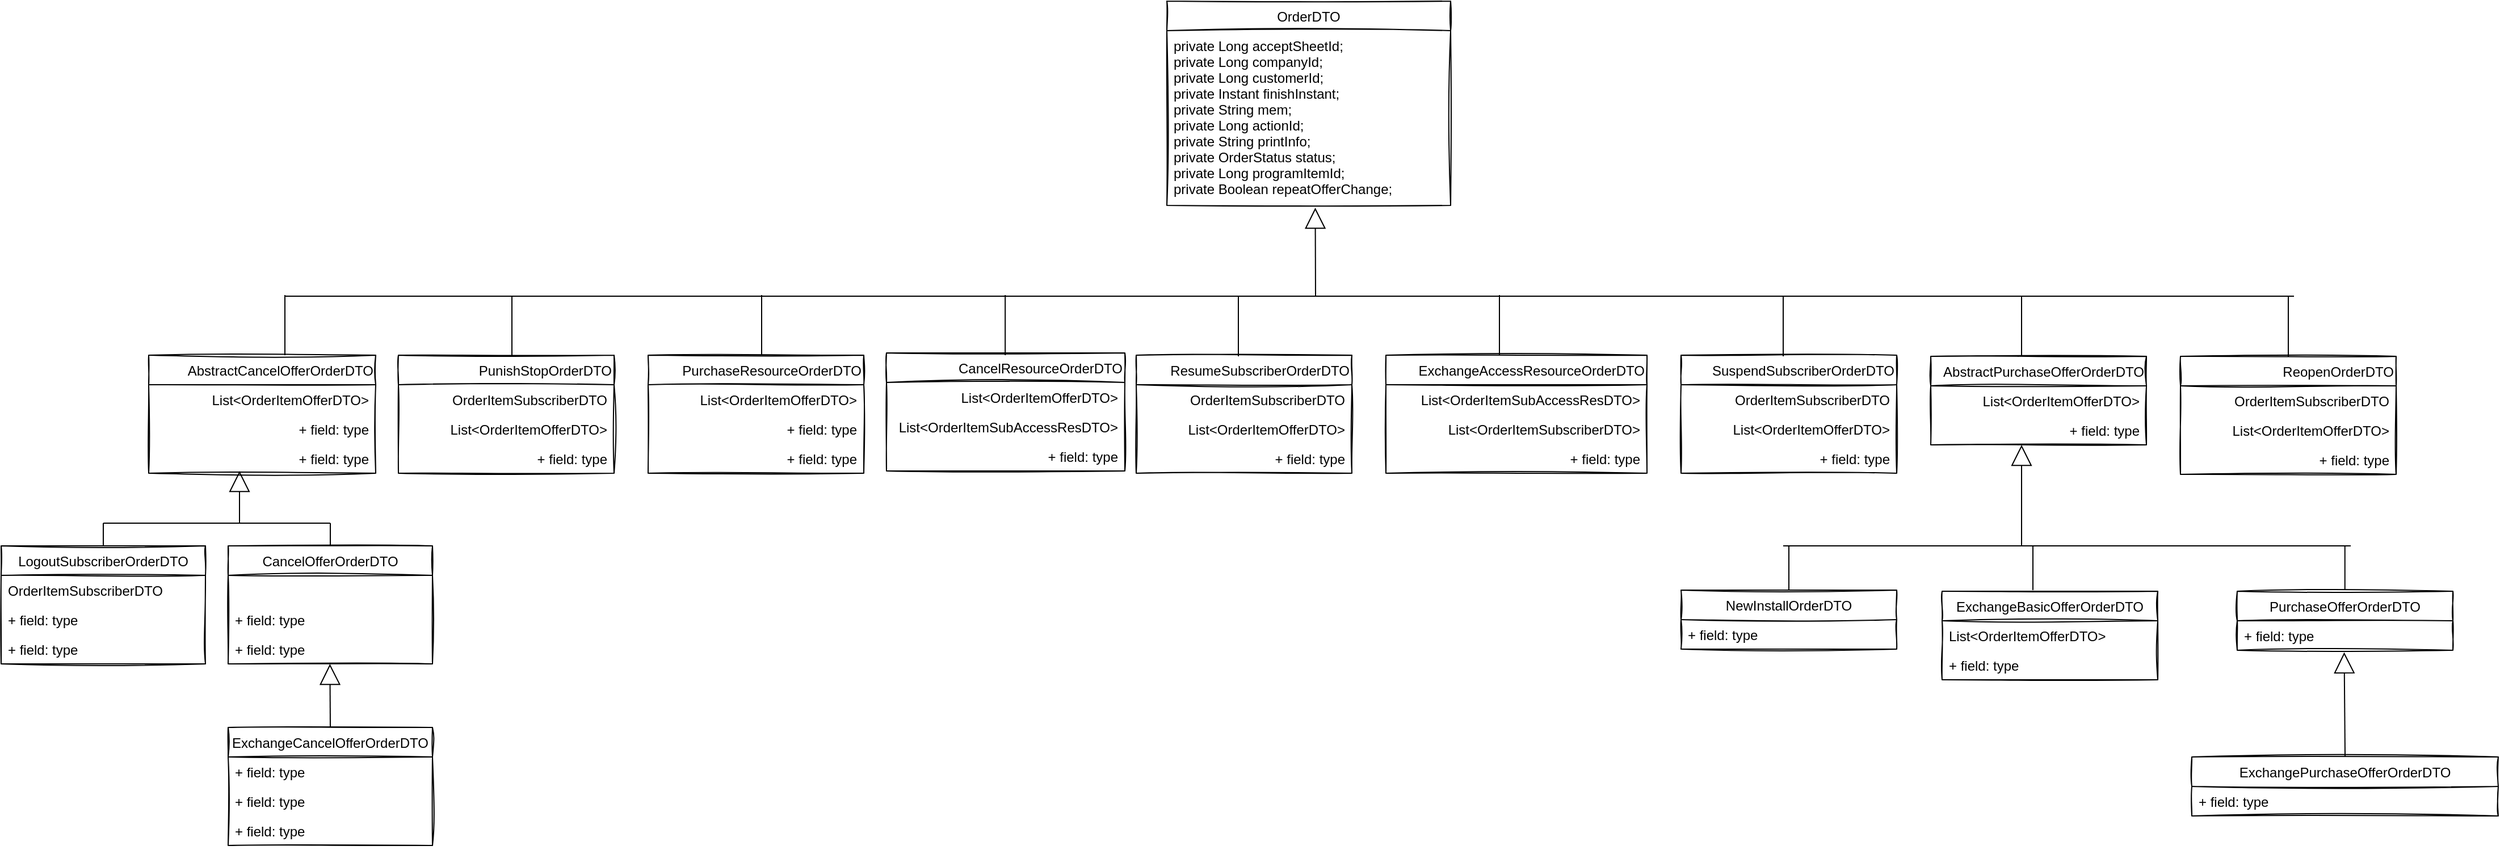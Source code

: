 <mxfile version="14.0.5" type="github">
  <diagram id="C5RBs43oDa-KdzZeNtuy" name="Page-1">
    <mxGraphModel dx="2221" dy="627" grid="1" gridSize="10" guides="1" tooltips="1" connect="1" arrows="1" fold="1" page="1" pageScale="1" pageWidth="827" pageHeight="1169" math="0" shadow="0">
      <root>
        <mxCell id="WIyWlLk6GJQsqaUBKTNV-0" />
        <mxCell id="WIyWlLk6GJQsqaUBKTNV-1" parent="WIyWlLk6GJQsqaUBKTNV-0" />
        <mxCell id="YeWuNCgCZ7l87NX-cv6t-28" value="AbstractCancelOfferOrderDTO" style="swimlane;fontStyle=0;childLayout=stackLayout;horizontal=1;startSize=26;horizontalStack=0;resizeParent=1;resizeParentMax=0;resizeLast=0;collapsible=1;marginBottom=0;fontColor=#000000;verticalAlign=middle;align=right;fillColor=none;glass=0;rounded=0;shadow=0;sketch=1;" vertex="1" parent="WIyWlLk6GJQsqaUBKTNV-1">
          <mxGeometry x="-320" y="352" width="200" height="104" as="geometry" />
        </mxCell>
        <mxCell id="YeWuNCgCZ7l87NX-cv6t-29" value="List&lt;OrderItemOfferDTO&gt;" style="text;strokeColor=none;align=right;verticalAlign=middle;spacingLeft=4;spacingRight=4;overflow=hidden;rotatable=0;points=[[0,0.5],[1,0.5]];portConstraint=eastwest;glass=0;rounded=0;shadow=0;sketch=1;" vertex="1" parent="YeWuNCgCZ7l87NX-cv6t-28">
          <mxGeometry y="26" width="200" height="26" as="geometry" />
        </mxCell>
        <mxCell id="YeWuNCgCZ7l87NX-cv6t-30" value="+ field: type" style="text;strokeColor=none;align=right;verticalAlign=middle;spacingLeft=4;spacingRight=4;overflow=hidden;rotatable=0;points=[[0,0.5],[1,0.5]];portConstraint=eastwest;glass=0;rounded=0;shadow=0;sketch=1;" vertex="1" parent="YeWuNCgCZ7l87NX-cv6t-28">
          <mxGeometry y="52" width="200" height="26" as="geometry" />
        </mxCell>
        <mxCell id="YeWuNCgCZ7l87NX-cv6t-31" value="+ field: type" style="text;strokeColor=none;align=right;verticalAlign=middle;spacingLeft=4;spacingRight=4;overflow=hidden;rotatable=0;points=[[0,0.5],[1,0.5]];portConstraint=eastwest;glass=0;rounded=0;shadow=0;sketch=1;" vertex="1" parent="YeWuNCgCZ7l87NX-cv6t-28">
          <mxGeometry y="78" width="200" height="26" as="geometry" />
        </mxCell>
        <mxCell id="YeWuNCgCZ7l87NX-cv6t-35" value="LogoutSubscriberOrderDTO" style="swimlane;fontStyle=0;childLayout=stackLayout;horizontal=1;startSize=26;fillColor=none;horizontalStack=0;resizeParent=1;resizeParentMax=0;resizeLast=0;collapsible=1;marginBottom=0;fontColor=#000000;sketch=1;" vertex="1" parent="WIyWlLk6GJQsqaUBKTNV-1">
          <mxGeometry x="-450" y="520" width="180" height="104" as="geometry" />
        </mxCell>
        <mxCell id="YeWuNCgCZ7l87NX-cv6t-36" value="OrderItemSubscriberDTO" style="text;strokeColor=none;fillColor=none;align=left;verticalAlign=top;spacingLeft=4;spacingRight=4;overflow=hidden;rotatable=0;points=[[0,0.5],[1,0.5]];portConstraint=eastwest;sketch=1;" vertex="1" parent="YeWuNCgCZ7l87NX-cv6t-35">
          <mxGeometry y="26" width="180" height="26" as="geometry" />
        </mxCell>
        <mxCell id="YeWuNCgCZ7l87NX-cv6t-37" value="+ field: type" style="text;strokeColor=none;fillColor=none;align=left;verticalAlign=top;spacingLeft=4;spacingRight=4;overflow=hidden;rotatable=0;points=[[0,0.5],[1,0.5]];portConstraint=eastwest;sketch=1;" vertex="1" parent="YeWuNCgCZ7l87NX-cv6t-35">
          <mxGeometry y="52" width="180" height="26" as="geometry" />
        </mxCell>
        <mxCell id="YeWuNCgCZ7l87NX-cv6t-38" value="+ field: type" style="text;strokeColor=none;fillColor=none;align=left;verticalAlign=top;spacingLeft=4;spacingRight=4;overflow=hidden;rotatable=0;points=[[0,0.5],[1,0.5]];portConstraint=eastwest;sketch=1;" vertex="1" parent="YeWuNCgCZ7l87NX-cv6t-35">
          <mxGeometry y="78" width="180" height="26" as="geometry" />
        </mxCell>
        <mxCell id="YeWuNCgCZ7l87NX-cv6t-41" value="ExchangeCancelOfferOrderDTO" style="swimlane;fontStyle=0;childLayout=stackLayout;horizontal=1;startSize=26;fillColor=none;horizontalStack=0;resizeParent=1;resizeParentMax=0;resizeLast=0;collapsible=1;marginBottom=0;fontColor=#000000;sketch=1;" vertex="1" parent="WIyWlLk6GJQsqaUBKTNV-1">
          <mxGeometry x="-250" y="680" width="180" height="104" as="geometry" />
        </mxCell>
        <mxCell id="YeWuNCgCZ7l87NX-cv6t-42" value="+ field: type" style="text;strokeColor=none;fillColor=none;align=left;verticalAlign=top;spacingLeft=4;spacingRight=4;overflow=hidden;rotatable=0;points=[[0,0.5],[1,0.5]];portConstraint=eastwest;sketch=1;" vertex="1" parent="YeWuNCgCZ7l87NX-cv6t-41">
          <mxGeometry y="26" width="180" height="26" as="geometry" />
        </mxCell>
        <mxCell id="YeWuNCgCZ7l87NX-cv6t-43" value="+ field: type" style="text;strokeColor=none;fillColor=none;align=left;verticalAlign=top;spacingLeft=4;spacingRight=4;overflow=hidden;rotatable=0;points=[[0,0.5],[1,0.5]];portConstraint=eastwest;sketch=1;" vertex="1" parent="YeWuNCgCZ7l87NX-cv6t-41">
          <mxGeometry y="52" width="180" height="26" as="geometry" />
        </mxCell>
        <mxCell id="YeWuNCgCZ7l87NX-cv6t-44" value="+ field: type" style="text;strokeColor=none;fillColor=none;align=left;verticalAlign=top;spacingLeft=4;spacingRight=4;overflow=hidden;rotatable=0;points=[[0,0.5],[1,0.5]];portConstraint=eastwest;sketch=1;" vertex="1" parent="YeWuNCgCZ7l87NX-cv6t-41">
          <mxGeometry y="78" width="180" height="26" as="geometry" />
        </mxCell>
        <mxCell id="YeWuNCgCZ7l87NX-cv6t-45" value="CancelOfferOrderDTO" style="swimlane;fontStyle=0;childLayout=stackLayout;horizontal=1;startSize=26;fillColor=none;horizontalStack=0;resizeParent=1;resizeParentMax=0;resizeLast=0;collapsible=1;marginBottom=0;fontColor=#000000;sketch=1;" vertex="1" parent="WIyWlLk6GJQsqaUBKTNV-1">
          <mxGeometry x="-250" y="520" width="180" height="104" as="geometry" />
        </mxCell>
        <mxCell id="YeWuNCgCZ7l87NX-cv6t-46" value=" " style="text;strokeColor=none;fillColor=none;align=left;verticalAlign=top;spacingLeft=4;spacingRight=4;overflow=hidden;rotatable=0;points=[[0,0.5],[1,0.5]];portConstraint=eastwest;sketch=1;" vertex="1" parent="YeWuNCgCZ7l87NX-cv6t-45">
          <mxGeometry y="26" width="180" height="26" as="geometry" />
        </mxCell>
        <mxCell id="YeWuNCgCZ7l87NX-cv6t-47" value="+ field: type" style="text;strokeColor=none;fillColor=none;align=left;verticalAlign=top;spacingLeft=4;spacingRight=4;overflow=hidden;rotatable=0;points=[[0,0.5],[1,0.5]];portConstraint=eastwest;sketch=1;" vertex="1" parent="YeWuNCgCZ7l87NX-cv6t-45">
          <mxGeometry y="52" width="180" height="26" as="geometry" />
        </mxCell>
        <mxCell id="YeWuNCgCZ7l87NX-cv6t-48" value="+ field: type" style="text;strokeColor=none;fillColor=none;align=left;verticalAlign=top;spacingLeft=4;spacingRight=4;overflow=hidden;rotatable=0;points=[[0,0.5],[1,0.5]];portConstraint=eastwest;sketch=1;" vertex="1" parent="YeWuNCgCZ7l87NX-cv6t-45">
          <mxGeometry y="78" width="180" height="26" as="geometry" />
        </mxCell>
        <mxCell id="YeWuNCgCZ7l87NX-cv6t-55" value="PurchaseResourceOrderDTO" style="swimlane;fontStyle=0;childLayout=stackLayout;horizontal=1;startSize=26;horizontalStack=0;resizeParent=1;resizeParentMax=0;resizeLast=0;collapsible=1;marginBottom=0;fontColor=#000000;verticalAlign=middle;align=right;fillColor=none;glass=0;rounded=0;shadow=0;sketch=1;" vertex="1" parent="WIyWlLk6GJQsqaUBKTNV-1">
          <mxGeometry x="120" y="352" width="190" height="104" as="geometry" />
        </mxCell>
        <mxCell id="YeWuNCgCZ7l87NX-cv6t-56" value="List&lt;OrderItemOfferDTO&gt;" style="text;strokeColor=none;align=right;verticalAlign=middle;spacingLeft=4;spacingRight=4;overflow=hidden;rotatable=0;points=[[0,0.5],[1,0.5]];portConstraint=eastwest;glass=0;rounded=0;shadow=0;sketch=1;" vertex="1" parent="YeWuNCgCZ7l87NX-cv6t-55">
          <mxGeometry y="26" width="190" height="26" as="geometry" />
        </mxCell>
        <mxCell id="YeWuNCgCZ7l87NX-cv6t-57" value="+ field: type" style="text;strokeColor=none;align=right;verticalAlign=middle;spacingLeft=4;spacingRight=4;overflow=hidden;rotatable=0;points=[[0,0.5],[1,0.5]];portConstraint=eastwest;glass=0;rounded=0;shadow=0;sketch=1;" vertex="1" parent="YeWuNCgCZ7l87NX-cv6t-55">
          <mxGeometry y="52" width="190" height="26" as="geometry" />
        </mxCell>
        <mxCell id="YeWuNCgCZ7l87NX-cv6t-58" value="+ field: type" style="text;strokeColor=none;align=right;verticalAlign=middle;spacingLeft=4;spacingRight=4;overflow=hidden;rotatable=0;points=[[0,0.5],[1,0.5]];portConstraint=eastwest;glass=0;rounded=0;shadow=0;sketch=1;" vertex="1" parent="YeWuNCgCZ7l87NX-cv6t-55">
          <mxGeometry y="78" width="190" height="26" as="geometry" />
        </mxCell>
        <mxCell id="YeWuNCgCZ7l87NX-cv6t-59" value="CancelResourceOrderDTO" style="swimlane;fontStyle=0;childLayout=stackLayout;horizontal=1;startSize=26;horizontalStack=0;resizeParent=1;resizeParentMax=0;resizeLast=0;collapsible=1;marginBottom=0;fontColor=#000000;verticalAlign=middle;align=right;fillColor=none;glass=0;rounded=0;shadow=0;sketch=1;" vertex="1" parent="WIyWlLk6GJQsqaUBKTNV-1">
          <mxGeometry x="330" y="350" width="210" height="104" as="geometry" />
        </mxCell>
        <mxCell id="YeWuNCgCZ7l87NX-cv6t-60" value="List&lt;OrderItemOfferDTO&gt;" style="text;strokeColor=none;align=right;verticalAlign=middle;spacingLeft=4;spacingRight=4;overflow=hidden;rotatable=0;points=[[0,0.5],[1,0.5]];portConstraint=eastwest;glass=0;rounded=0;shadow=0;sketch=1;" vertex="1" parent="YeWuNCgCZ7l87NX-cv6t-59">
          <mxGeometry y="26" width="210" height="26" as="geometry" />
        </mxCell>
        <mxCell id="YeWuNCgCZ7l87NX-cv6t-61" value="List&lt;OrderItemSubAccessResDTO&gt;" style="text;strokeColor=none;align=right;verticalAlign=middle;spacingLeft=4;spacingRight=4;overflow=hidden;rotatable=0;points=[[0,0.5],[1,0.5]];portConstraint=eastwest;glass=0;rounded=0;shadow=0;sketch=1;" vertex="1" parent="YeWuNCgCZ7l87NX-cv6t-59">
          <mxGeometry y="52" width="210" height="26" as="geometry" />
        </mxCell>
        <mxCell id="YeWuNCgCZ7l87NX-cv6t-62" value="+ field: type" style="text;strokeColor=none;align=right;verticalAlign=middle;spacingLeft=4;spacingRight=4;overflow=hidden;rotatable=0;points=[[0,0.5],[1,0.5]];portConstraint=eastwest;glass=0;rounded=0;shadow=0;sketch=1;" vertex="1" parent="YeWuNCgCZ7l87NX-cv6t-59">
          <mxGeometry y="78" width="210" height="26" as="geometry" />
        </mxCell>
        <mxCell id="YeWuNCgCZ7l87NX-cv6t-63" value="ResumeSubscriberOrderDTO" style="swimlane;fontStyle=0;childLayout=stackLayout;horizontal=1;startSize=26;horizontalStack=0;resizeParent=1;resizeParentMax=0;resizeLast=0;collapsible=1;marginBottom=0;fontColor=#000000;verticalAlign=middle;align=right;fillColor=none;glass=0;rounded=0;shadow=0;sketch=1;" vertex="1" parent="WIyWlLk6GJQsqaUBKTNV-1">
          <mxGeometry x="550" y="352" width="190" height="104" as="geometry" />
        </mxCell>
        <mxCell id="YeWuNCgCZ7l87NX-cv6t-64" value="OrderItemSubscriberDTO" style="text;strokeColor=none;align=right;verticalAlign=middle;spacingLeft=4;spacingRight=4;overflow=hidden;rotatable=0;points=[[0,0.5],[1,0.5]];portConstraint=eastwest;glass=0;rounded=0;shadow=0;sketch=1;" vertex="1" parent="YeWuNCgCZ7l87NX-cv6t-63">
          <mxGeometry y="26" width="190" height="26" as="geometry" />
        </mxCell>
        <mxCell id="YeWuNCgCZ7l87NX-cv6t-65" value="List&lt;OrderItemOfferDTO&gt;" style="text;strokeColor=none;align=right;verticalAlign=middle;spacingLeft=4;spacingRight=4;overflow=hidden;rotatable=0;points=[[0,0.5],[1,0.5]];portConstraint=eastwest;glass=0;rounded=0;shadow=0;sketch=1;" vertex="1" parent="YeWuNCgCZ7l87NX-cv6t-63">
          <mxGeometry y="52" width="190" height="26" as="geometry" />
        </mxCell>
        <mxCell id="YeWuNCgCZ7l87NX-cv6t-66" value="+ field: type" style="text;strokeColor=none;align=right;verticalAlign=middle;spacingLeft=4;spacingRight=4;overflow=hidden;rotatable=0;points=[[0,0.5],[1,0.5]];portConstraint=eastwest;glass=0;rounded=0;shadow=0;sketch=1;" vertex="1" parent="YeWuNCgCZ7l87NX-cv6t-63">
          <mxGeometry y="78" width="190" height="26" as="geometry" />
        </mxCell>
        <mxCell id="YeWuNCgCZ7l87NX-cv6t-67" value="ExchangeAccessResourceOrderDTO" style="swimlane;fontStyle=0;childLayout=stackLayout;horizontal=1;startSize=26;horizontalStack=0;resizeParent=1;resizeParentMax=0;resizeLast=0;collapsible=1;marginBottom=0;fontColor=#000000;verticalAlign=middle;align=right;fillColor=none;glass=0;rounded=0;shadow=0;sketch=1;" vertex="1" parent="WIyWlLk6GJQsqaUBKTNV-1">
          <mxGeometry x="770" y="352" width="230" height="104" as="geometry" />
        </mxCell>
        <mxCell id="YeWuNCgCZ7l87NX-cv6t-68" value="List&lt;OrderItemSubAccessResDTO&gt;" style="text;strokeColor=none;align=right;verticalAlign=middle;spacingLeft=4;spacingRight=4;overflow=hidden;rotatable=0;points=[[0,0.5],[1,0.5]];portConstraint=eastwest;glass=0;rounded=0;shadow=0;sketch=1;" vertex="1" parent="YeWuNCgCZ7l87NX-cv6t-67">
          <mxGeometry y="26" width="230" height="26" as="geometry" />
        </mxCell>
        <mxCell id="YeWuNCgCZ7l87NX-cv6t-69" value="List&lt;OrderItemSubscriberDTO&gt;" style="text;strokeColor=none;align=right;verticalAlign=middle;spacingLeft=4;spacingRight=4;overflow=hidden;rotatable=0;points=[[0,0.5],[1,0.5]];portConstraint=eastwest;glass=0;rounded=0;shadow=0;sketch=1;" vertex="1" parent="YeWuNCgCZ7l87NX-cv6t-67">
          <mxGeometry y="52" width="230" height="26" as="geometry" />
        </mxCell>
        <mxCell id="YeWuNCgCZ7l87NX-cv6t-70" value="+ field: type" style="text;strokeColor=none;align=right;verticalAlign=middle;spacingLeft=4;spacingRight=4;overflow=hidden;rotatable=0;points=[[0,0.5],[1,0.5]];portConstraint=eastwest;glass=0;rounded=0;shadow=0;sketch=1;" vertex="1" parent="YeWuNCgCZ7l87NX-cv6t-67">
          <mxGeometry y="78" width="230" height="26" as="geometry" />
        </mxCell>
        <mxCell id="YeWuNCgCZ7l87NX-cv6t-71" value="SuspendSubscriberOrderDTO" style="swimlane;fontStyle=0;childLayout=stackLayout;horizontal=1;startSize=26;horizontalStack=0;resizeParent=1;resizeParentMax=0;resizeLast=0;collapsible=1;marginBottom=0;fontColor=#000000;verticalAlign=middle;align=right;fillColor=none;glass=0;rounded=0;shadow=0;sketch=1;" vertex="1" parent="WIyWlLk6GJQsqaUBKTNV-1">
          <mxGeometry x="1030" y="352" width="190" height="104" as="geometry" />
        </mxCell>
        <mxCell id="YeWuNCgCZ7l87NX-cv6t-72" value="OrderItemSubscriberDTO" style="text;strokeColor=none;align=right;verticalAlign=middle;spacingLeft=4;spacingRight=4;overflow=hidden;rotatable=0;points=[[0,0.5],[1,0.5]];portConstraint=eastwest;glass=0;rounded=0;shadow=0;sketch=1;" vertex="1" parent="YeWuNCgCZ7l87NX-cv6t-71">
          <mxGeometry y="26" width="190" height="26" as="geometry" />
        </mxCell>
        <mxCell id="YeWuNCgCZ7l87NX-cv6t-73" value="List&lt;OrderItemOfferDTO&gt;" style="text;strokeColor=none;align=right;verticalAlign=middle;spacingLeft=4;spacingRight=4;overflow=hidden;rotatable=0;points=[[0,0.5],[1,0.5]];portConstraint=eastwest;glass=0;rounded=0;shadow=0;sketch=1;" vertex="1" parent="YeWuNCgCZ7l87NX-cv6t-71">
          <mxGeometry y="52" width="190" height="26" as="geometry" />
        </mxCell>
        <mxCell id="YeWuNCgCZ7l87NX-cv6t-74" value="+ field: type" style="text;strokeColor=none;align=right;verticalAlign=middle;spacingLeft=4;spacingRight=4;overflow=hidden;rotatable=0;points=[[0,0.5],[1,0.5]];portConstraint=eastwest;glass=0;rounded=0;shadow=0;sketch=1;" vertex="1" parent="YeWuNCgCZ7l87NX-cv6t-71">
          <mxGeometry y="78" width="190" height="26" as="geometry" />
        </mxCell>
        <mxCell id="YeWuNCgCZ7l87NX-cv6t-75" value="AbstractPurchaseOfferOrderDTO" style="swimlane;fontStyle=0;childLayout=stackLayout;horizontal=1;startSize=26;horizontalStack=0;resizeParent=1;resizeParentMax=0;resizeLast=0;collapsible=1;marginBottom=0;fontColor=#000000;verticalAlign=middle;align=right;fillColor=none;glass=0;rounded=0;shadow=0;sketch=1;" vertex="1" parent="WIyWlLk6GJQsqaUBKTNV-1">
          <mxGeometry x="1250" y="353" width="190" height="78" as="geometry" />
        </mxCell>
        <mxCell id="YeWuNCgCZ7l87NX-cv6t-76" value="List&lt;OrderItemOfferDTO&gt;" style="text;strokeColor=none;align=right;verticalAlign=middle;spacingLeft=4;spacingRight=4;overflow=hidden;rotatable=0;points=[[0,0.5],[1,0.5]];portConstraint=eastwest;glass=0;rounded=0;shadow=0;sketch=1;" vertex="1" parent="YeWuNCgCZ7l87NX-cv6t-75">
          <mxGeometry y="26" width="190" height="26" as="geometry" />
        </mxCell>
        <mxCell id="YeWuNCgCZ7l87NX-cv6t-78" value="+ field: type" style="text;strokeColor=none;align=right;verticalAlign=middle;spacingLeft=4;spacingRight=4;overflow=hidden;rotatable=0;points=[[0,0.5],[1,0.5]];portConstraint=eastwest;glass=0;rounded=0;shadow=0;sketch=1;" vertex="1" parent="YeWuNCgCZ7l87NX-cv6t-75">
          <mxGeometry y="52" width="190" height="26" as="geometry" />
        </mxCell>
        <mxCell id="YeWuNCgCZ7l87NX-cv6t-79" value="ReopenOrderDTO" style="swimlane;fontStyle=0;childLayout=stackLayout;horizontal=1;startSize=26;horizontalStack=0;resizeParent=1;resizeParentMax=0;resizeLast=0;collapsible=1;marginBottom=0;fontColor=#000000;verticalAlign=middle;align=right;fillColor=none;glass=0;rounded=0;shadow=0;sketch=1;" vertex="1" parent="WIyWlLk6GJQsqaUBKTNV-1">
          <mxGeometry x="1470" y="353" width="190" height="104" as="geometry" />
        </mxCell>
        <mxCell id="YeWuNCgCZ7l87NX-cv6t-80" value="OrderItemSubscriberDTO" style="text;strokeColor=none;align=right;verticalAlign=middle;spacingLeft=4;spacingRight=4;overflow=hidden;rotatable=0;points=[[0,0.5],[1,0.5]];portConstraint=eastwest;glass=0;rounded=0;shadow=0;sketch=1;" vertex="1" parent="YeWuNCgCZ7l87NX-cv6t-79">
          <mxGeometry y="26" width="190" height="26" as="geometry" />
        </mxCell>
        <mxCell id="YeWuNCgCZ7l87NX-cv6t-81" value="List&lt;OrderItemOfferDTO&gt;" style="text;strokeColor=none;align=right;verticalAlign=middle;spacingLeft=4;spacingRight=4;overflow=hidden;rotatable=0;points=[[0,0.5],[1,0.5]];portConstraint=eastwest;glass=0;rounded=0;shadow=0;sketch=1;" vertex="1" parent="YeWuNCgCZ7l87NX-cv6t-79">
          <mxGeometry y="52" width="190" height="26" as="geometry" />
        </mxCell>
        <mxCell id="YeWuNCgCZ7l87NX-cv6t-82" value="+ field: type" style="text;strokeColor=none;align=right;verticalAlign=middle;spacingLeft=4;spacingRight=4;overflow=hidden;rotatable=0;points=[[0,0.5],[1,0.5]];portConstraint=eastwest;glass=0;rounded=0;shadow=0;sketch=1;" vertex="1" parent="YeWuNCgCZ7l87NX-cv6t-79">
          <mxGeometry y="78" width="190" height="26" as="geometry" />
        </mxCell>
        <mxCell id="YeWuNCgCZ7l87NX-cv6t-83" value="NewInstallOrderDTO" style="swimlane;fontStyle=0;childLayout=stackLayout;horizontal=1;startSize=26;fillColor=none;horizontalStack=0;resizeParent=1;resizeParentMax=0;resizeLast=0;collapsible=1;marginBottom=0;fontColor=#000000;sketch=1;" vertex="1" parent="WIyWlLk6GJQsqaUBKTNV-1">
          <mxGeometry x="1030" y="559" width="190" height="52" as="geometry" />
        </mxCell>
        <mxCell id="YeWuNCgCZ7l87NX-cv6t-85" value="+ field: type" style="text;strokeColor=none;fillColor=none;align=left;verticalAlign=top;spacingLeft=4;spacingRight=4;overflow=hidden;rotatable=0;points=[[0,0.5],[1,0.5]];portConstraint=eastwest;sketch=1;" vertex="1" parent="YeWuNCgCZ7l87NX-cv6t-83">
          <mxGeometry y="26" width="190" height="26" as="geometry" />
        </mxCell>
        <mxCell id="YeWuNCgCZ7l87NX-cv6t-86" value="ExchangeBasicOfferOrderDTO" style="swimlane;fontStyle=0;childLayout=stackLayout;horizontal=1;startSize=26;fillColor=none;horizontalStack=0;resizeParent=1;resizeParentMax=0;resizeLast=0;collapsible=1;marginBottom=0;fontColor=#000000;sketch=1;" vertex="1" parent="WIyWlLk6GJQsqaUBKTNV-1">
          <mxGeometry x="1260" y="560" width="190" height="78" as="geometry" />
        </mxCell>
        <mxCell id="YeWuNCgCZ7l87NX-cv6t-87" value="List&lt;OrderItemOfferDTO&gt;" style="text;strokeColor=none;fillColor=none;align=left;verticalAlign=top;spacingLeft=4;spacingRight=4;overflow=hidden;rotatable=0;points=[[0,0.5],[1,0.5]];portConstraint=eastwest;sketch=1;" vertex="1" parent="YeWuNCgCZ7l87NX-cv6t-86">
          <mxGeometry y="26" width="190" height="26" as="geometry" />
        </mxCell>
        <mxCell id="YeWuNCgCZ7l87NX-cv6t-88" value="+ field: type" style="text;strokeColor=none;fillColor=none;align=left;verticalAlign=top;spacingLeft=4;spacingRight=4;overflow=hidden;rotatable=0;points=[[0,0.5],[1,0.5]];portConstraint=eastwest;sketch=1;" vertex="1" parent="YeWuNCgCZ7l87NX-cv6t-86">
          <mxGeometry y="52" width="190" height="26" as="geometry" />
        </mxCell>
        <mxCell id="YeWuNCgCZ7l87NX-cv6t-89" value="PurchaseOfferOrderDTO" style="swimlane;fontStyle=0;childLayout=stackLayout;horizontal=1;startSize=26;fillColor=none;horizontalStack=0;resizeParent=1;resizeParentMax=0;resizeLast=0;collapsible=1;marginBottom=0;fontColor=#000000;sketch=1;" vertex="1" parent="WIyWlLk6GJQsqaUBKTNV-1">
          <mxGeometry x="1520" y="560" width="190" height="52" as="geometry" />
        </mxCell>
        <mxCell id="YeWuNCgCZ7l87NX-cv6t-91" value="+ field: type" style="text;strokeColor=none;fillColor=none;align=left;verticalAlign=top;spacingLeft=4;spacingRight=4;overflow=hidden;rotatable=0;points=[[0,0.5],[1,0.5]];portConstraint=eastwest;sketch=1;" vertex="1" parent="YeWuNCgCZ7l87NX-cv6t-89">
          <mxGeometry y="26" width="190" height="26" as="geometry" />
        </mxCell>
        <mxCell id="YeWuNCgCZ7l87NX-cv6t-92" value="ExchangePurchaseOfferOrderDTO" style="swimlane;fontStyle=0;childLayout=stackLayout;horizontal=1;startSize=26;fillColor=none;horizontalStack=0;resizeParent=1;resizeParentMax=0;resizeLast=0;collapsible=1;marginBottom=0;fontColor=#000000;sketch=1;" vertex="1" parent="WIyWlLk6GJQsqaUBKTNV-1">
          <mxGeometry x="1480" y="706" width="270" height="52" as="geometry" />
        </mxCell>
        <mxCell id="YeWuNCgCZ7l87NX-cv6t-93" value="+ field: type" style="text;strokeColor=none;fillColor=none;align=left;verticalAlign=top;spacingLeft=4;spacingRight=4;overflow=hidden;rotatable=0;points=[[0,0.5],[1,0.5]];portConstraint=eastwest;sketch=1;" vertex="1" parent="YeWuNCgCZ7l87NX-cv6t-92">
          <mxGeometry y="26" width="270" height="26" as="geometry" />
        </mxCell>
        <mxCell id="YeWuNCgCZ7l87NX-cv6t-94" value="PunishStopOrderDTO" style="swimlane;fontStyle=0;childLayout=stackLayout;horizontal=1;startSize=26;horizontalStack=0;resizeParent=1;resizeParentMax=0;resizeLast=0;collapsible=1;marginBottom=0;fontColor=#000000;verticalAlign=middle;align=right;fillColor=none;glass=0;rounded=0;shadow=0;sketch=1;" vertex="1" parent="WIyWlLk6GJQsqaUBKTNV-1">
          <mxGeometry x="-100" y="352" width="190" height="104" as="geometry" />
        </mxCell>
        <mxCell id="YeWuNCgCZ7l87NX-cv6t-95" value="OrderItemSubscriberDTO" style="text;strokeColor=none;align=right;verticalAlign=middle;spacingLeft=4;spacingRight=4;overflow=hidden;rotatable=0;points=[[0,0.5],[1,0.5]];portConstraint=eastwest;glass=0;rounded=0;shadow=0;sketch=1;" vertex="1" parent="YeWuNCgCZ7l87NX-cv6t-94">
          <mxGeometry y="26" width="190" height="26" as="geometry" />
        </mxCell>
        <mxCell id="YeWuNCgCZ7l87NX-cv6t-96" value="List&lt;OrderItemOfferDTO&gt;" style="text;strokeColor=none;align=right;verticalAlign=middle;spacingLeft=4;spacingRight=4;overflow=hidden;rotatable=0;points=[[0,0.5],[1,0.5]];portConstraint=eastwest;glass=0;rounded=0;shadow=0;sketch=1;" vertex="1" parent="YeWuNCgCZ7l87NX-cv6t-94">
          <mxGeometry y="52" width="190" height="26" as="geometry" />
        </mxCell>
        <mxCell id="YeWuNCgCZ7l87NX-cv6t-97" value="+ field: type" style="text;strokeColor=none;align=right;verticalAlign=middle;spacingLeft=4;spacingRight=4;overflow=hidden;rotatable=0;points=[[0,0.5],[1,0.5]];portConstraint=eastwest;glass=0;rounded=0;shadow=0;sketch=1;" vertex="1" parent="YeWuNCgCZ7l87NX-cv6t-94">
          <mxGeometry y="78" width="190" height="26" as="geometry" />
        </mxCell>
        <mxCell id="YeWuNCgCZ7l87NX-cv6t-98" value="OrderDTO" style="swimlane;fontStyle=0;childLayout=stackLayout;horizontal=1;startSize=26;fillColor=none;horizontalStack=0;resizeParent=1;resizeParentMax=0;resizeLast=0;collapsible=1;marginBottom=0;fontColor=#000000;sketch=1;shadow=0;rounded=0;glass=0;" vertex="1" parent="WIyWlLk6GJQsqaUBKTNV-1">
          <mxGeometry x="577" y="40" width="250" height="180" as="geometry" />
        </mxCell>
        <mxCell id="YeWuNCgCZ7l87NX-cv6t-99" value="private Long acceptSheetId;&#xa;private Long companyId;&#xa;private Long customerId;&#xa;private Instant finishInstant;&#xa;private String mem;&#xa;private Long actionId;&#xa;private String printInfo;&#xa;private OrderStatus status;&#xa;private Long programItemId;&#xa;private Boolean repeatOfferChange;" style="text;strokeColor=none;fillColor=none;align=left;verticalAlign=top;spacingLeft=4;spacingRight=4;overflow=hidden;rotatable=0;points=[[0,0.5],[1,0.5]];portConstraint=eastwest;sketch=1;shadow=0;rounded=0;glass=0;" vertex="1" parent="YeWuNCgCZ7l87NX-cv6t-98">
          <mxGeometry y="26" width="250" height="154" as="geometry" />
        </mxCell>
        <mxCell id="YeWuNCgCZ7l87NX-cv6t-105" value="" style="endArrow=none;html=1;shadow=0;" edge="1" parent="WIyWlLk6GJQsqaUBKTNV-1">
          <mxGeometry width="50" height="50" relative="1" as="geometry">
            <mxPoint x="-200" y="300" as="sourcePoint" />
            <mxPoint x="1570" y="300" as="targetPoint" />
          </mxGeometry>
        </mxCell>
        <mxCell id="YeWuNCgCZ7l87NX-cv6t-106" value="" style="endArrow=none;html=1;shadow=0;exitX=0.5;exitY=0;exitDx=0;exitDy=0;" edge="1" parent="WIyWlLk6GJQsqaUBKTNV-1" source="YeWuNCgCZ7l87NX-cv6t-79">
          <mxGeometry width="50" height="50" relative="1" as="geometry">
            <mxPoint x="980" y="470" as="sourcePoint" />
            <mxPoint x="1565" y="300" as="targetPoint" />
            <Array as="points">
              <mxPoint x="1565" y="310" />
            </Array>
          </mxGeometry>
        </mxCell>
        <mxCell id="YeWuNCgCZ7l87NX-cv6t-108" value="" style="endArrow=none;html=1;shadow=0;exitX=0.5;exitY=0;exitDx=0;exitDy=0;" edge="1" parent="WIyWlLk6GJQsqaUBKTNV-1">
          <mxGeometry width="50" height="50" relative="1" as="geometry">
            <mxPoint x="1330" y="353" as="sourcePoint" />
            <mxPoint x="1330" y="300" as="targetPoint" />
            <Array as="points">
              <mxPoint x="1330" y="310" />
            </Array>
          </mxGeometry>
        </mxCell>
        <mxCell id="YeWuNCgCZ7l87NX-cv6t-109" value="" style="endArrow=none;html=1;shadow=0;exitX=0.5;exitY=0;exitDx=0;exitDy=0;" edge="1" parent="WIyWlLk6GJQsqaUBKTNV-1">
          <mxGeometry width="50" height="50" relative="1" as="geometry">
            <mxPoint x="1120" y="353" as="sourcePoint" />
            <mxPoint x="1120" y="300" as="targetPoint" />
            <Array as="points">
              <mxPoint x="1120" y="310" />
            </Array>
          </mxGeometry>
        </mxCell>
        <mxCell id="YeWuNCgCZ7l87NX-cv6t-110" value="" style="endArrow=none;html=1;shadow=0;exitX=0.5;exitY=0;exitDx=0;exitDy=0;" edge="1" parent="WIyWlLk6GJQsqaUBKTNV-1">
          <mxGeometry width="50" height="50" relative="1" as="geometry">
            <mxPoint x="870" y="352" as="sourcePoint" />
            <mxPoint x="870" y="299" as="targetPoint" />
            <Array as="points">
              <mxPoint x="870" y="309" />
            </Array>
          </mxGeometry>
        </mxCell>
        <mxCell id="YeWuNCgCZ7l87NX-cv6t-111" value="" style="endArrow=none;html=1;shadow=0;exitX=0.5;exitY=0;exitDx=0;exitDy=0;" edge="1" parent="WIyWlLk6GJQsqaUBKTNV-1">
          <mxGeometry width="50" height="50" relative="1" as="geometry">
            <mxPoint x="640" y="353" as="sourcePoint" />
            <mxPoint x="640" y="300" as="targetPoint" />
            <Array as="points">
              <mxPoint x="640" y="310" />
            </Array>
          </mxGeometry>
        </mxCell>
        <mxCell id="YeWuNCgCZ7l87NX-cv6t-112" value="" style="endArrow=none;html=1;shadow=0;exitX=0.5;exitY=0;exitDx=0;exitDy=0;" edge="1" parent="WIyWlLk6GJQsqaUBKTNV-1">
          <mxGeometry width="50" height="50" relative="1" as="geometry">
            <mxPoint x="434.58" y="352" as="sourcePoint" />
            <mxPoint x="434.58" y="299" as="targetPoint" />
            <Array as="points">
              <mxPoint x="434.58" y="309" />
            </Array>
          </mxGeometry>
        </mxCell>
        <mxCell id="YeWuNCgCZ7l87NX-cv6t-113" value="" style="endArrow=none;html=1;shadow=0;exitX=0.5;exitY=0;exitDx=0;exitDy=0;" edge="1" parent="WIyWlLk6GJQsqaUBKTNV-1">
          <mxGeometry width="50" height="50" relative="1" as="geometry">
            <mxPoint x="220" y="352" as="sourcePoint" />
            <mxPoint x="220" y="299" as="targetPoint" />
            <Array as="points">
              <mxPoint x="220" y="309" />
            </Array>
          </mxGeometry>
        </mxCell>
        <mxCell id="YeWuNCgCZ7l87NX-cv6t-114" value="" style="endArrow=none;html=1;shadow=0;exitX=0.5;exitY=0;exitDx=0;exitDy=0;" edge="1" parent="WIyWlLk6GJQsqaUBKTNV-1">
          <mxGeometry width="50" height="50" relative="1" as="geometry">
            <mxPoint y="353" as="sourcePoint" />
            <mxPoint y="300" as="targetPoint" />
            <Array as="points">
              <mxPoint y="310" />
            </Array>
          </mxGeometry>
        </mxCell>
        <mxCell id="YeWuNCgCZ7l87NX-cv6t-115" value="" style="endArrow=none;html=1;shadow=0;exitX=0.5;exitY=0;exitDx=0;exitDy=0;" edge="1" parent="WIyWlLk6GJQsqaUBKTNV-1">
          <mxGeometry width="50" height="50" relative="1" as="geometry">
            <mxPoint x="-200" y="352" as="sourcePoint" />
            <mxPoint x="-200" y="299" as="targetPoint" />
            <Array as="points">
              <mxPoint x="-200" y="309" />
            </Array>
          </mxGeometry>
        </mxCell>
        <mxCell id="YeWuNCgCZ7l87NX-cv6t-117" value="" style="endArrow=block;endSize=16;endFill=0;html=1;shadow=0;entryX=0.523;entryY=1.013;entryDx=0;entryDy=0;entryPerimeter=0;" edge="1" parent="WIyWlLk6GJQsqaUBKTNV-1" target="YeWuNCgCZ7l87NX-cv6t-99">
          <mxGeometry width="160" relative="1" as="geometry">
            <mxPoint x="708" y="300" as="sourcePoint" />
            <mxPoint x="690" y="260" as="targetPoint" />
          </mxGeometry>
        </mxCell>
        <mxCell id="YeWuNCgCZ7l87NX-cv6t-118" value="" style="endArrow=block;endSize=16;endFill=0;html=1;shadow=0;entryX=0.523;entryY=1.013;entryDx=0;entryDy=0;entryPerimeter=0;" edge="1" parent="WIyWlLk6GJQsqaUBKTNV-1">
          <mxGeometry width="160" relative="1" as="geometry">
            <mxPoint x="1330" y="520" as="sourcePoint" />
            <mxPoint x="1330.0" y="431.002" as="targetPoint" />
          </mxGeometry>
        </mxCell>
        <mxCell id="YeWuNCgCZ7l87NX-cv6t-119" value="" style="endArrow=none;html=1;shadow=0;" edge="1" parent="WIyWlLk6GJQsqaUBKTNV-1">
          <mxGeometry width="50" height="50" relative="1" as="geometry">
            <mxPoint x="1120" y="520" as="sourcePoint" />
            <mxPoint x="1620" y="520" as="targetPoint" />
          </mxGeometry>
        </mxCell>
        <mxCell id="YeWuNCgCZ7l87NX-cv6t-120" value="" style="endArrow=none;html=1;shadow=0;exitX=0.5;exitY=0;exitDx=0;exitDy=0;" edge="1" parent="WIyWlLk6GJQsqaUBKTNV-1" source="YeWuNCgCZ7l87NX-cv6t-83">
          <mxGeometry width="50" height="50" relative="1" as="geometry">
            <mxPoint x="1280" y="610" as="sourcePoint" />
            <mxPoint x="1125" y="520" as="targetPoint" />
          </mxGeometry>
        </mxCell>
        <mxCell id="YeWuNCgCZ7l87NX-cv6t-123" value="" style="endArrow=none;html=1;shadow=0;exitX=0.5;exitY=0;exitDx=0;exitDy=0;" edge="1" parent="WIyWlLk6GJQsqaUBKTNV-1">
          <mxGeometry width="50" height="50" relative="1" as="geometry">
            <mxPoint x="1340" y="559.0" as="sourcePoint" />
            <mxPoint x="1340" y="520" as="targetPoint" />
          </mxGeometry>
        </mxCell>
        <mxCell id="YeWuNCgCZ7l87NX-cv6t-124" value="" style="endArrow=none;html=1;shadow=0;exitX=0.5;exitY=0;exitDx=0;exitDy=0;" edge="1" parent="WIyWlLk6GJQsqaUBKTNV-1">
          <mxGeometry width="50" height="50" relative="1" as="geometry">
            <mxPoint x="1614.86" y="559.0" as="sourcePoint" />
            <mxPoint x="1614.86" y="520" as="targetPoint" />
          </mxGeometry>
        </mxCell>
        <mxCell id="YeWuNCgCZ7l87NX-cv6t-125" value="" style="endArrow=block;endSize=16;endFill=0;html=1;shadow=0;entryX=0.496;entryY=1.069;entryDx=0;entryDy=0;entryPerimeter=0;exitX=0.5;exitY=0;exitDx=0;exitDy=0;" edge="1" parent="WIyWlLk6GJQsqaUBKTNV-1" source="YeWuNCgCZ7l87NX-cv6t-92" target="YeWuNCgCZ7l87NX-cv6t-91">
          <mxGeometry width="160" relative="1" as="geometry">
            <mxPoint x="1480" y="550" as="sourcePoint" />
            <mxPoint x="1640" y="550" as="targetPoint" />
          </mxGeometry>
        </mxCell>
        <mxCell id="YeWuNCgCZ7l87NX-cv6t-126" value="" style="endArrow=none;html=1;shadow=0;" edge="1" parent="WIyWlLk6GJQsqaUBKTNV-1">
          <mxGeometry width="50" height="50" relative="1" as="geometry">
            <mxPoint x="-360" y="500" as="sourcePoint" />
            <mxPoint x="-160" y="500" as="targetPoint" />
          </mxGeometry>
        </mxCell>
        <mxCell id="YeWuNCgCZ7l87NX-cv6t-127" value="" style="endArrow=none;html=1;shadow=0;exitX=0.5;exitY=0;exitDx=0;exitDy=0;" edge="1" parent="WIyWlLk6GJQsqaUBKTNV-1" source="YeWuNCgCZ7l87NX-cv6t-35">
          <mxGeometry width="50" height="50" relative="1" as="geometry">
            <mxPoint x="-210" y="550" as="sourcePoint" />
            <mxPoint x="-360" y="500" as="targetPoint" />
          </mxGeometry>
        </mxCell>
        <mxCell id="YeWuNCgCZ7l87NX-cv6t-129" value="" style="endArrow=none;html=1;shadow=0;exitX=0.5;exitY=0;exitDx=0;exitDy=0;" edge="1" parent="WIyWlLk6GJQsqaUBKTNV-1" source="YeWuNCgCZ7l87NX-cv6t-45">
          <mxGeometry width="50" height="50" relative="1" as="geometry">
            <mxPoint x="-350" y="530" as="sourcePoint" />
            <mxPoint x="-160" y="500" as="targetPoint" />
          </mxGeometry>
        </mxCell>
        <mxCell id="YeWuNCgCZ7l87NX-cv6t-131" value="" style="endArrow=block;endSize=16;endFill=0;html=1;shadow=0;entryX=0.523;entryY=1.013;entryDx=0;entryDy=0;entryPerimeter=0;" edge="1" parent="WIyWlLk6GJQsqaUBKTNV-1">
          <mxGeometry width="160" relative="1" as="geometry">
            <mxPoint x="-160" y="680" as="sourcePoint" />
            <mxPoint x="-160.34" y="624.002" as="targetPoint" />
          </mxGeometry>
        </mxCell>
        <mxCell id="YeWuNCgCZ7l87NX-cv6t-132" value="" style="endArrow=block;endSize=16;endFill=0;html=1;shadow=0;entryX=0.523;entryY=1.013;entryDx=0;entryDy=0;entryPerimeter=0;" edge="1" parent="WIyWlLk6GJQsqaUBKTNV-1">
          <mxGeometry width="160" relative="1" as="geometry">
            <mxPoint x="-240" y="500" as="sourcePoint" />
            <mxPoint x="-240.0" y="454.002" as="targetPoint" />
          </mxGeometry>
        </mxCell>
      </root>
    </mxGraphModel>
  </diagram>
</mxfile>

